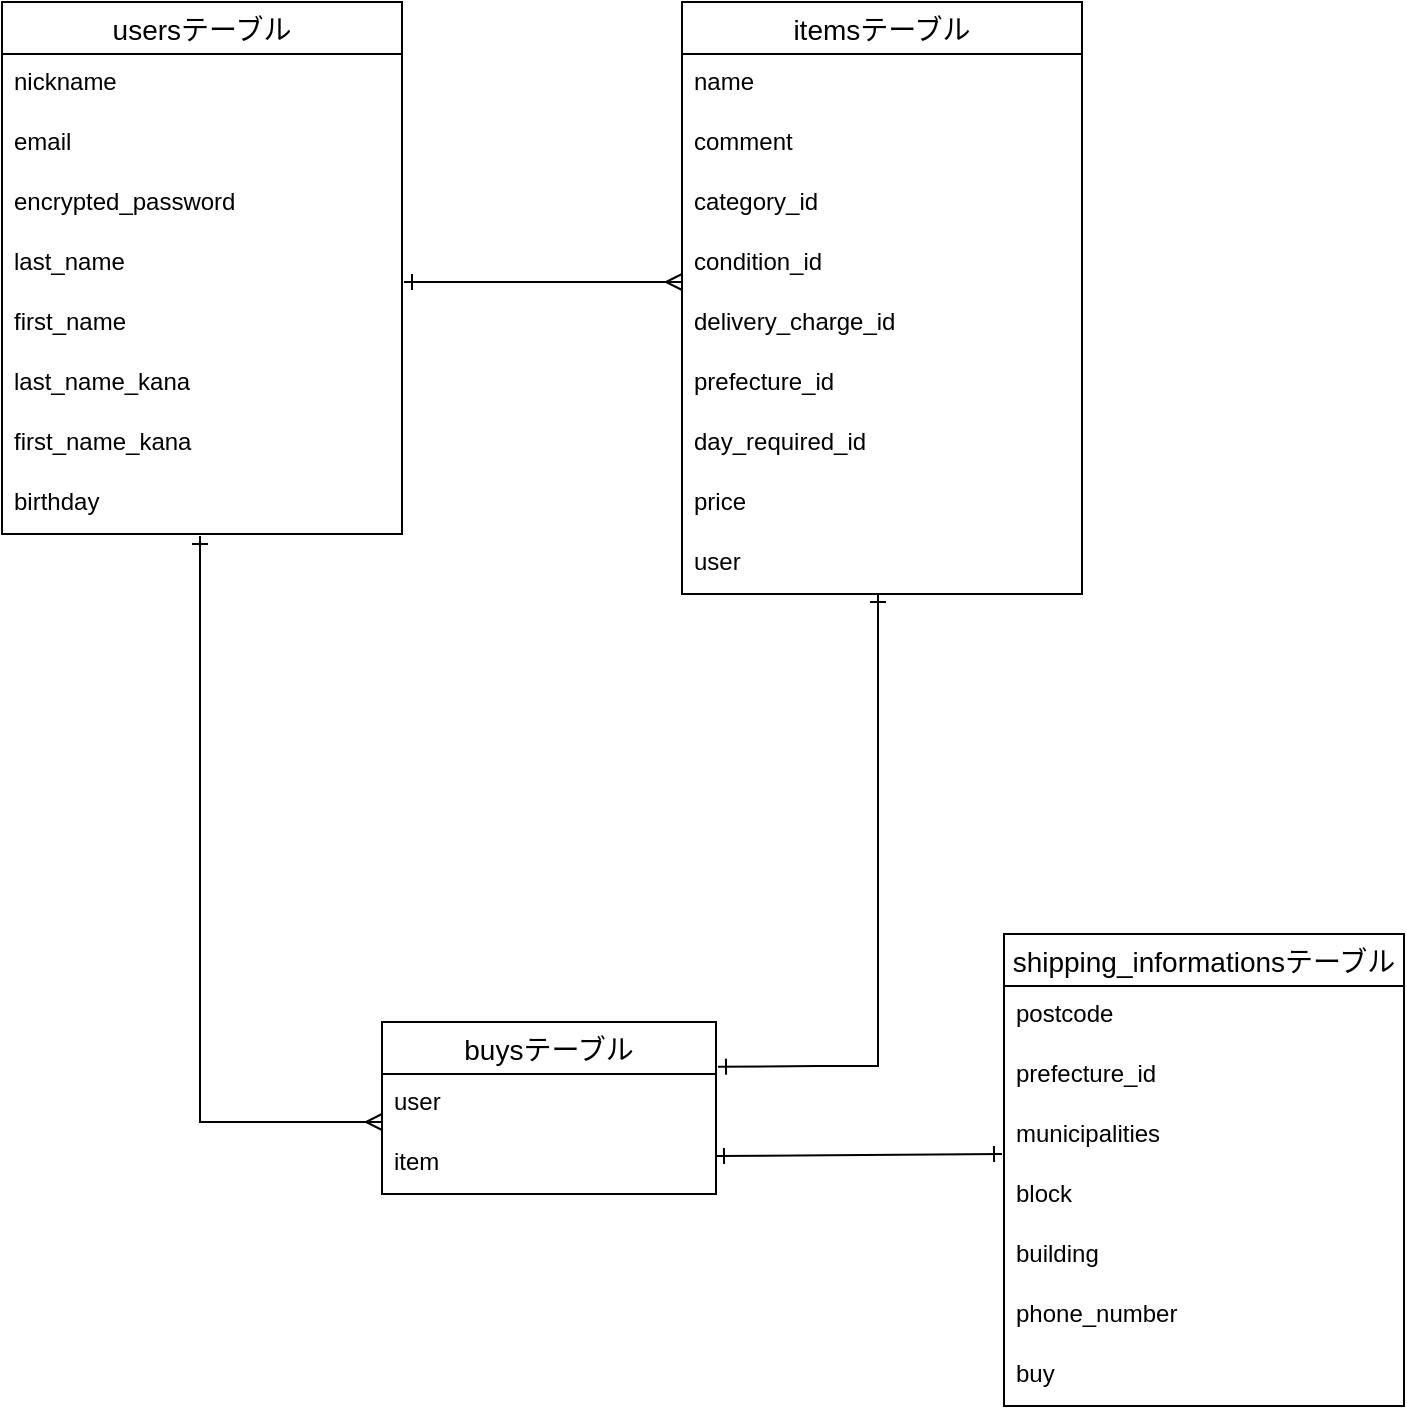 <mxfile>
    <diagram id="R5YqObMQ98TvqbcSMHZg" name="ページ1">
        <mxGraphModel dx="442" dy="752" grid="1" gridSize="10" guides="1" tooltips="1" connect="1" arrows="1" fold="1" page="1" pageScale="1" pageWidth="827" pageHeight="1169" math="0" shadow="0">
            <root>
                <mxCell id="0"/>
                <mxCell id="1" parent="0"/>
                <mxCell id="9VRA7kIhw2j6vdNK_GQX-36" value="usersテーブル" style="swimlane;fontStyle=0;childLayout=stackLayout;horizontal=1;startSize=26;horizontalStack=0;resizeParent=1;resizeParentMax=0;resizeLast=0;collapsible=1;marginBottom=0;align=center;fontSize=14;" parent="1" vertex="1">
                    <mxGeometry x="80" y="80" width="200" height="266" as="geometry"/>
                </mxCell>
                <mxCell id="9VRA7kIhw2j6vdNK_GQX-37" value="nickname" style="text;strokeColor=none;fillColor=none;spacingLeft=4;spacingRight=4;overflow=hidden;rotatable=0;points=[[0,0.5],[1,0.5]];portConstraint=eastwest;fontSize=12;" parent="9VRA7kIhw2j6vdNK_GQX-36" vertex="1">
                    <mxGeometry y="26" width="200" height="30" as="geometry"/>
                </mxCell>
                <mxCell id="9VRA7kIhw2j6vdNK_GQX-42" value="email" style="text;strokeColor=none;fillColor=none;spacingLeft=4;spacingRight=4;overflow=hidden;rotatable=0;points=[[0,0.5],[1,0.5]];portConstraint=eastwest;fontSize=12;" parent="9VRA7kIhw2j6vdNK_GQX-36" vertex="1">
                    <mxGeometry y="56" width="200" height="30" as="geometry"/>
                </mxCell>
                <mxCell id="9VRA7kIhw2j6vdNK_GQX-41" value="encrypted_password" style="text;strokeColor=none;fillColor=none;spacingLeft=4;spacingRight=4;overflow=hidden;rotatable=0;points=[[0,0.5],[1,0.5]];portConstraint=eastwest;fontSize=12;" parent="9VRA7kIhw2j6vdNK_GQX-36" vertex="1">
                    <mxGeometry y="86" width="200" height="30" as="geometry"/>
                </mxCell>
                <mxCell id="9VRA7kIhw2j6vdNK_GQX-46" value="last_name" style="text;strokeColor=none;fillColor=none;spacingLeft=4;spacingRight=4;overflow=hidden;rotatable=0;points=[[0,0.5],[1,0.5]];portConstraint=eastwest;fontSize=12;" parent="9VRA7kIhw2j6vdNK_GQX-36" vertex="1">
                    <mxGeometry y="116" width="200" height="30" as="geometry"/>
                </mxCell>
                <mxCell id="9VRA7kIhw2j6vdNK_GQX-45" value="first_name" style="text;strokeColor=none;fillColor=none;spacingLeft=4;spacingRight=4;overflow=hidden;rotatable=0;points=[[0,0.5],[1,0.5]];portConstraint=eastwest;fontSize=12;" parent="9VRA7kIhw2j6vdNK_GQX-36" vertex="1">
                    <mxGeometry y="146" width="200" height="30" as="geometry"/>
                </mxCell>
                <mxCell id="9VRA7kIhw2j6vdNK_GQX-44" value="last_name_kana" style="text;strokeColor=none;fillColor=none;spacingLeft=4;spacingRight=4;overflow=hidden;rotatable=0;points=[[0,0.5],[1,0.5]];portConstraint=eastwest;fontSize=12;" parent="9VRA7kIhw2j6vdNK_GQX-36" vertex="1">
                    <mxGeometry y="176" width="200" height="30" as="geometry"/>
                </mxCell>
                <mxCell id="9VRA7kIhw2j6vdNK_GQX-43" value="first_name_kana" style="text;strokeColor=none;fillColor=none;spacingLeft=4;spacingRight=4;overflow=hidden;rotatable=0;points=[[0,0.5],[1,0.5]];portConstraint=eastwest;fontSize=12;" parent="9VRA7kIhw2j6vdNK_GQX-36" vertex="1">
                    <mxGeometry y="206" width="200" height="30" as="geometry"/>
                </mxCell>
                <mxCell id="9VRA7kIhw2j6vdNK_GQX-47" value="birthday" style="text;strokeColor=none;fillColor=none;spacingLeft=4;spacingRight=4;overflow=hidden;rotatable=0;points=[[0,0.5],[1,0.5]];portConstraint=eastwest;fontSize=12;" parent="9VRA7kIhw2j6vdNK_GQX-36" vertex="1">
                    <mxGeometry y="236" width="200" height="30" as="geometry"/>
                </mxCell>
                <mxCell id="9VRA7kIhw2j6vdNK_GQX-48" value="itemsテーブル" style="swimlane;fontStyle=0;childLayout=stackLayout;horizontal=1;startSize=26;horizontalStack=0;resizeParent=1;resizeParentMax=0;resizeLast=0;collapsible=1;marginBottom=0;align=center;fontSize=14;" parent="1" vertex="1">
                    <mxGeometry x="420" y="80" width="200" height="296" as="geometry"/>
                </mxCell>
                <mxCell id="9VRA7kIhw2j6vdNK_GQX-50" value="name" style="text;strokeColor=none;fillColor=none;spacingLeft=4;spacingRight=4;overflow=hidden;rotatable=0;points=[[0,0.5],[1,0.5]];portConstraint=eastwest;fontSize=12;" parent="9VRA7kIhw2j6vdNK_GQX-48" vertex="1">
                    <mxGeometry y="26" width="200" height="30" as="geometry"/>
                </mxCell>
                <mxCell id="9VRA7kIhw2j6vdNK_GQX-51" value="comment" style="text;strokeColor=none;fillColor=none;spacingLeft=4;spacingRight=4;overflow=hidden;rotatable=0;points=[[0,0.5],[1,0.5]];portConstraint=eastwest;fontSize=12;" parent="9VRA7kIhw2j6vdNK_GQX-48" vertex="1">
                    <mxGeometry y="56" width="200" height="30" as="geometry"/>
                </mxCell>
                <mxCell id="9VRA7kIhw2j6vdNK_GQX-52" value="category_id" style="text;strokeColor=none;fillColor=none;spacingLeft=4;spacingRight=4;overflow=hidden;rotatable=0;points=[[0,0.5],[1,0.5]];portConstraint=eastwest;fontSize=12;" parent="9VRA7kIhw2j6vdNK_GQX-48" vertex="1">
                    <mxGeometry y="86" width="200" height="30" as="geometry"/>
                </mxCell>
                <mxCell id="9VRA7kIhw2j6vdNK_GQX-54" value="condition_id" style="text;strokeColor=none;fillColor=none;spacingLeft=4;spacingRight=4;overflow=hidden;rotatable=0;points=[[0,0.5],[1,0.5]];portConstraint=eastwest;fontSize=12;" parent="9VRA7kIhw2j6vdNK_GQX-48" vertex="1">
                    <mxGeometry y="116" width="200" height="30" as="geometry"/>
                </mxCell>
                <mxCell id="9VRA7kIhw2j6vdNK_GQX-55" value="delivery_charge_id" style="text;strokeColor=none;fillColor=none;spacingLeft=4;spacingRight=4;overflow=hidden;rotatable=0;points=[[0,0.5],[1,0.5]];portConstraint=eastwest;fontSize=12;" parent="9VRA7kIhw2j6vdNK_GQX-48" vertex="1">
                    <mxGeometry y="146" width="200" height="30" as="geometry"/>
                </mxCell>
                <mxCell id="9VRA7kIhw2j6vdNK_GQX-56" value="prefecture_id" style="text;strokeColor=none;fillColor=none;spacingLeft=4;spacingRight=4;overflow=hidden;rotatable=0;points=[[0,0.5],[1,0.5]];portConstraint=eastwest;fontSize=12;" parent="9VRA7kIhw2j6vdNK_GQX-48" vertex="1">
                    <mxGeometry y="176" width="200" height="30" as="geometry"/>
                </mxCell>
                <mxCell id="9VRA7kIhw2j6vdNK_GQX-53" value="day_required_id" style="text;strokeColor=none;fillColor=none;spacingLeft=4;spacingRight=4;overflow=hidden;rotatable=0;points=[[0,0.5],[1,0.5]];portConstraint=eastwest;fontSize=12;" parent="9VRA7kIhw2j6vdNK_GQX-48" vertex="1">
                    <mxGeometry y="206" width="200" height="30" as="geometry"/>
                </mxCell>
                <mxCell id="9VRA7kIhw2j6vdNK_GQX-59" value="price" style="text;strokeColor=none;fillColor=none;spacingLeft=4;spacingRight=4;overflow=hidden;rotatable=0;points=[[0,0.5],[1,0.5]];portConstraint=eastwest;fontSize=12;" parent="9VRA7kIhw2j6vdNK_GQX-48" vertex="1">
                    <mxGeometry y="236" width="200" height="30" as="geometry"/>
                </mxCell>
                <mxCell id="60" value="user" style="text;strokeColor=none;fillColor=none;spacingLeft=4;spacingRight=4;overflow=hidden;rotatable=0;points=[[0,0.5],[1,0.5]];portConstraint=eastwest;fontSize=12;" parent="9VRA7kIhw2j6vdNK_GQX-48" vertex="1">
                    <mxGeometry y="266" width="200" height="30" as="geometry"/>
                </mxCell>
                <mxCell id="9VRA7kIhw2j6vdNK_GQX-62" value="" style="edgeStyle=entityRelationEdgeStyle;fontSize=12;html=1;endArrow=ERmany;endFill=0;startArrow=ERone;startFill=0;" parent="1" edge="1">
                    <mxGeometry width="100" height="100" relative="1" as="geometry">
                        <mxPoint x="281" y="220" as="sourcePoint"/>
                        <mxPoint x="420" y="220" as="targetPoint"/>
                    </mxGeometry>
                </mxCell>
                <mxCell id="9VRA7kIhw2j6vdNK_GQX-64" value="buysテーブル" style="swimlane;fontStyle=0;childLayout=stackLayout;horizontal=1;startSize=26;horizontalStack=0;resizeParent=1;resizeParentMax=0;resizeLast=0;collapsible=1;marginBottom=0;align=center;fontSize=14;" parent="1" vertex="1">
                    <mxGeometry x="270" y="590" width="167" height="86" as="geometry">
                        <mxRectangle x="80" y="520" width="150" height="30" as="alternateBounds"/>
                    </mxGeometry>
                </mxCell>
                <mxCell id="9VRA7kIhw2j6vdNK_GQX-65" value="user" style="text;strokeColor=none;fillColor=none;spacingLeft=4;spacingRight=4;overflow=hidden;rotatable=0;points=[[0,0.5],[1,0.5]];portConstraint=eastwest;fontSize=12;" parent="9VRA7kIhw2j6vdNK_GQX-64" vertex="1">
                    <mxGeometry y="26" width="167" height="30" as="geometry"/>
                </mxCell>
                <mxCell id="56" value="item" style="text;strokeColor=none;fillColor=none;spacingLeft=4;spacingRight=4;overflow=hidden;rotatable=0;points=[[0,0.5],[1,0.5]];portConstraint=eastwest;fontSize=12;" parent="9VRA7kIhw2j6vdNK_GQX-64" vertex="1">
                    <mxGeometry y="56" width="167" height="30" as="geometry"/>
                </mxCell>
                <mxCell id="31" value="" style="endArrow=ERmany;html=1;rounded=0;endFill=0;startArrow=ERone;startFill=0;" parent="1" edge="1">
                    <mxGeometry relative="1" as="geometry">
                        <mxPoint x="179" y="347" as="sourcePoint"/>
                        <mxPoint x="270" y="640" as="targetPoint"/>
                        <Array as="points">
                            <mxPoint x="179" y="560"/>
                            <mxPoint x="179" y="640"/>
                        </Array>
                    </mxGeometry>
                </mxCell>
                <mxCell id="38" value="" style="endArrow=ERone;html=1;rounded=0;startArrow=ERone;startFill=0;endFill=0;entryX=1.018;entryY=-0.021;entryDx=0;entryDy=0;entryPerimeter=0;" parent="1" edge="1">
                    <mxGeometry relative="1" as="geometry">
                        <mxPoint x="518" y="376" as="sourcePoint"/>
                        <mxPoint x="438.006" y="612.37" as="targetPoint"/>
                        <Array as="points">
                            <mxPoint x="518" y="612"/>
                            <mxPoint x="488" y="612"/>
                        </Array>
                    </mxGeometry>
                </mxCell>
                <mxCell id="45" style="edgeStyle=none;html=1;startArrow=ERone;startFill=0;endArrow=ERone;endFill=0;exitX=1;exitY=0.5;exitDx=0;exitDy=0;" parent="1" edge="1">
                    <mxGeometry relative="1" as="geometry">
                        <mxPoint x="437" y="657" as="sourcePoint"/>
                        <mxPoint x="580" y="656" as="targetPoint"/>
                        <Array as="points"/>
                    </mxGeometry>
                </mxCell>
                <mxCell id="46" value="shipping_informationsテーブル" style="swimlane;fontStyle=0;childLayout=stackLayout;horizontal=1;startSize=26;horizontalStack=0;resizeParent=1;resizeParentMax=0;resizeLast=0;collapsible=1;marginBottom=0;align=center;fontSize=14;" parent="1" vertex="1">
                    <mxGeometry x="581" y="546" width="200" height="236" as="geometry">
                        <mxRectangle x="80" y="520" width="150" height="30" as="alternateBounds"/>
                    </mxGeometry>
                </mxCell>
                <mxCell id="48" value="postcode" style="text;strokeColor=none;fillColor=none;spacingLeft=4;spacingRight=4;overflow=hidden;rotatable=0;points=[[0,0.5],[1,0.5]];portConstraint=eastwest;fontSize=12;" parent="46" vertex="1">
                    <mxGeometry y="26" width="200" height="30" as="geometry"/>
                </mxCell>
                <mxCell id="49" value="prefecture_id" style="text;strokeColor=none;fillColor=none;spacingLeft=4;spacingRight=4;overflow=hidden;rotatable=0;points=[[0,0.5],[1,0.5]];portConstraint=eastwest;fontSize=12;" parent="46" vertex="1">
                    <mxGeometry y="56" width="200" height="30" as="geometry"/>
                </mxCell>
                <mxCell id="50" value="municipalities" style="text;strokeColor=none;fillColor=none;spacingLeft=4;spacingRight=4;overflow=hidden;rotatable=0;points=[[0,0.5],[1,0.5]];portConstraint=eastwest;fontSize=12;" parent="46" vertex="1">
                    <mxGeometry y="86" width="200" height="30" as="geometry"/>
                </mxCell>
                <mxCell id="52" value="block" style="text;strokeColor=none;fillColor=none;spacingLeft=4;spacingRight=4;overflow=hidden;rotatable=0;points=[[0,0.5],[1,0.5]];portConstraint=eastwest;fontSize=12;" parent="46" vertex="1">
                    <mxGeometry y="116" width="200" height="30" as="geometry"/>
                </mxCell>
                <mxCell id="53" value="building" style="text;strokeColor=none;fillColor=none;spacingLeft=4;spacingRight=4;overflow=hidden;rotatable=0;points=[[0,0.5],[1,0.5]];portConstraint=eastwest;fontSize=12;" parent="46" vertex="1">
                    <mxGeometry y="146" width="200" height="30" as="geometry"/>
                </mxCell>
                <mxCell id="54" value="phone_number" style="text;strokeColor=none;fillColor=none;spacingLeft=4;spacingRight=4;overflow=hidden;rotatable=0;points=[[0,0.5],[1,0.5]];portConstraint=eastwest;fontSize=12;" parent="46" vertex="1">
                    <mxGeometry y="176" width="200" height="30" as="geometry"/>
                </mxCell>
                <mxCell id="61" value="buy" style="text;strokeColor=none;fillColor=none;spacingLeft=4;spacingRight=4;overflow=hidden;rotatable=0;points=[[0,0.5],[1,0.5]];portConstraint=eastwest;fontSize=12;" vertex="1" parent="46">
                    <mxGeometry y="206" width="200" height="30" as="geometry"/>
                </mxCell>
            </root>
        </mxGraphModel>
    </diagram>
</mxfile>